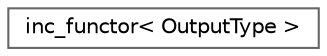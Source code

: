 digraph "类继承关系图"
{
 // LATEX_PDF_SIZE
  bgcolor="transparent";
  edge [fontname=Helvetica,fontsize=10,labelfontname=Helvetica,labelfontsize=10];
  node [fontname=Helvetica,fontsize=10,shape=box,height=0.2,width=0.4];
  rankdir="LR";
  Node0 [id="Node000000",label="inc_functor\< OutputType \>",height=0.2,width=0.4,color="grey40", fillcolor="white", style="filled",URL="$structinc__functor.html",tooltip=" "];
}
